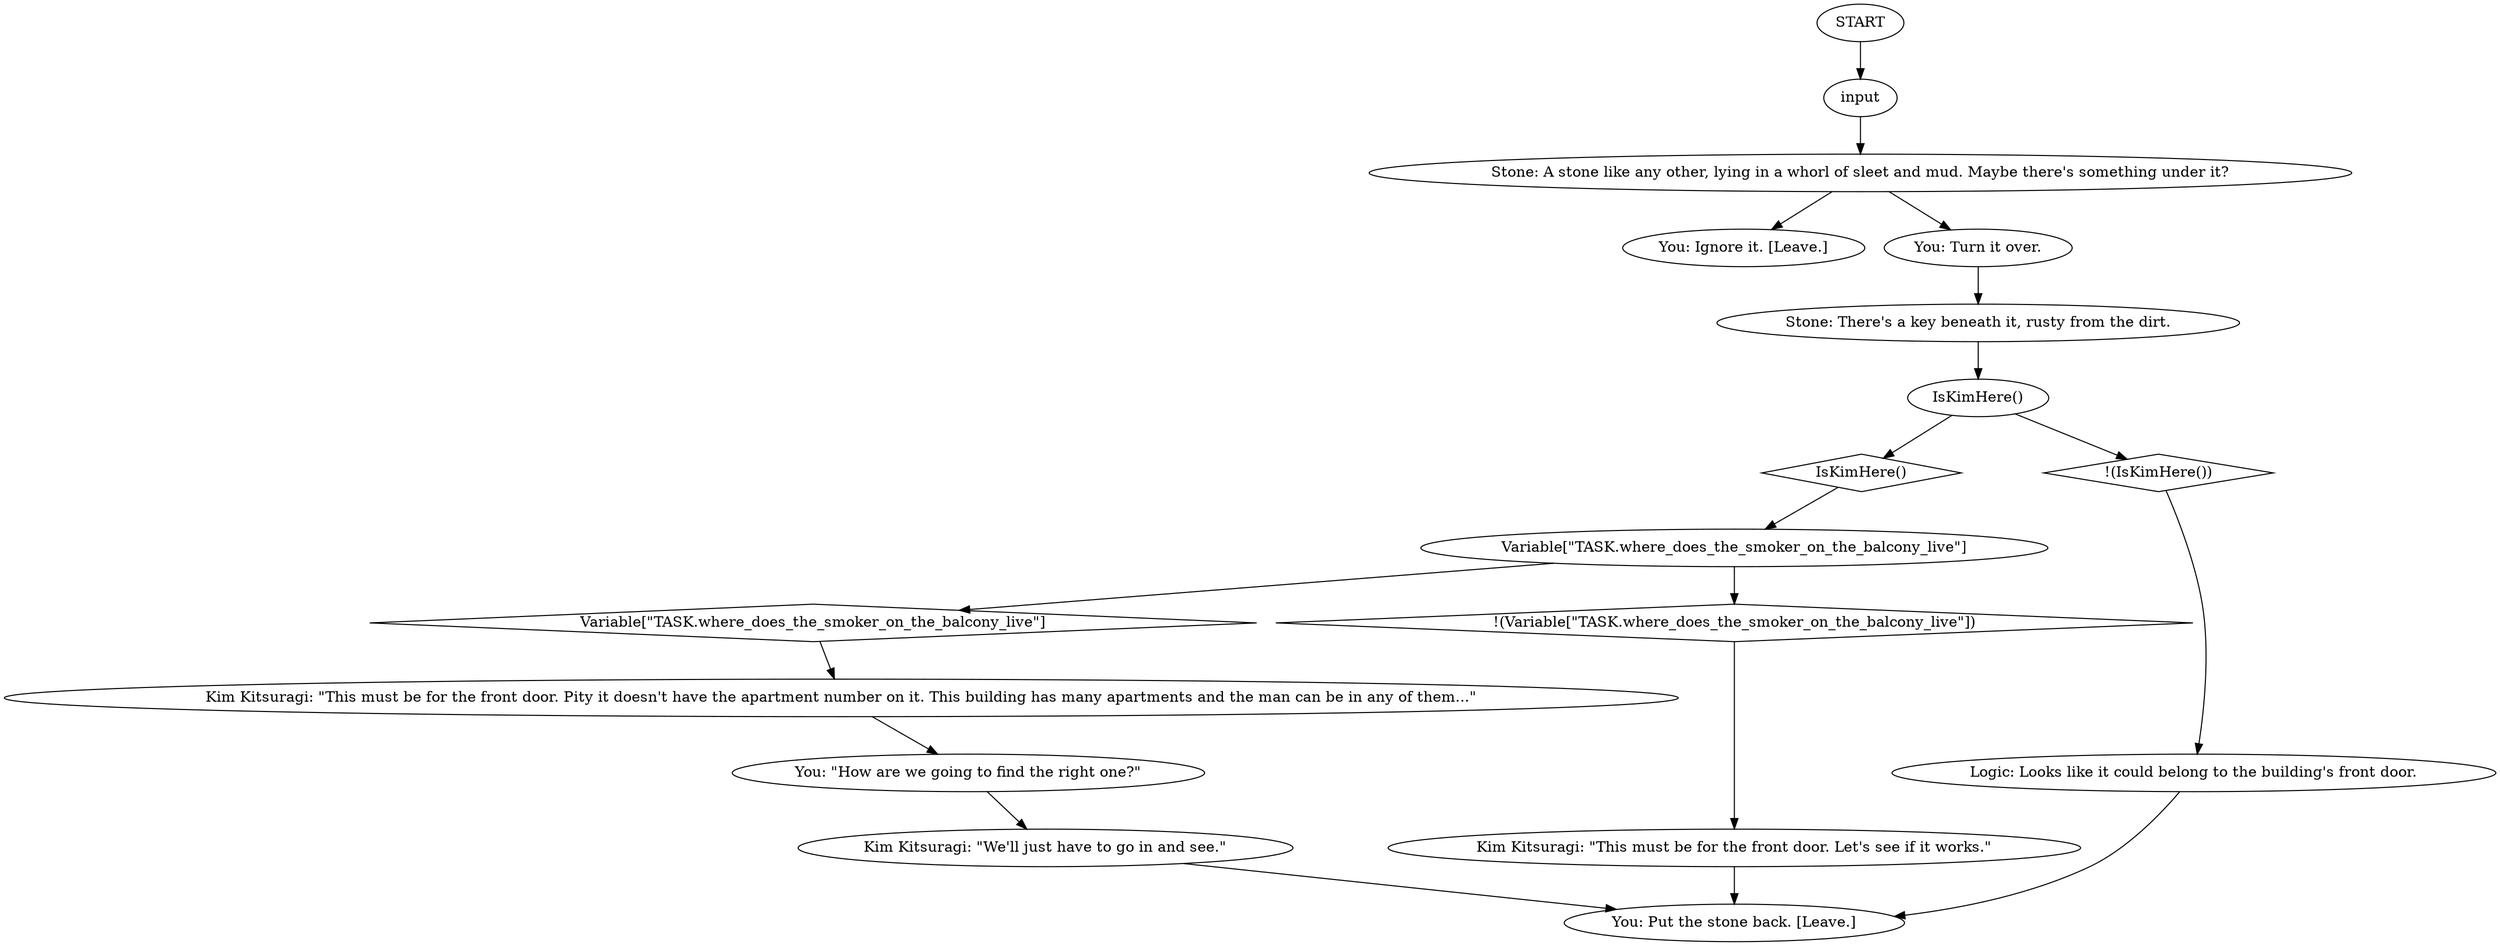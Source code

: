 # BACKYARD / STONE
# First follow-up convo with Kim where you discover keys under the stone.
# ==================================================
digraph G {
	  0 [label="START"];
	  1 [label="input"];
	  2 [label="You: Ignore it. [Leave.]"];
	  3 [label="Stone: There's a key beneath it, rusty from the dirt."];
	  4 [label="Kim Kitsuragi: \"We'll just have to go in and see.\""];
	  5 [label="IsKimHere()"];
	  6 [label="IsKimHere()", shape=diamond];
	  7 [label="!(IsKimHere())", shape=diamond];
	  8 [label="Kim Kitsuragi: \"This must be for the front door. Pity it doesn't have the apartment number on it. This building has many apartments and the man can be in any of them...\""];
	  9 [label="Stone: A stone like any other, lying in a whorl of sleet and mud. Maybe there's something under it?"];
	  10 [label="Variable[\"TASK.where_does_the_smoker_on_the_balcony_live\"]"];
	  11 [label="Variable[\"TASK.where_does_the_smoker_on_the_balcony_live\"]", shape=diamond];
	  12 [label="!(Variable[\"TASK.where_does_the_smoker_on_the_balcony_live\"])", shape=diamond];
	  13 [label="You: Put the stone back. [Leave.]"];
	  14 [label="You: \"How are we going to find the right one?\""];
	  15 [label="Kim Kitsuragi: \"This must be for the front door. Let's see if it works.\""];
	  17 [label="Logic: Looks like it could belong to the building's front door."];
	  18 [label="You: Turn it over."];
	  0 -> 1
	  1 -> 9
	  3 -> 5
	  4 -> 13
	  5 -> 6
	  5 -> 7
	  6 -> 10
	  7 -> 17
	  8 -> 14
	  9 -> 18
	  9 -> 2
	  10 -> 11
	  10 -> 12
	  11 -> 8
	  12 -> 15
	  14 -> 4
	  15 -> 13
	  17 -> 13
	  18 -> 3
}

